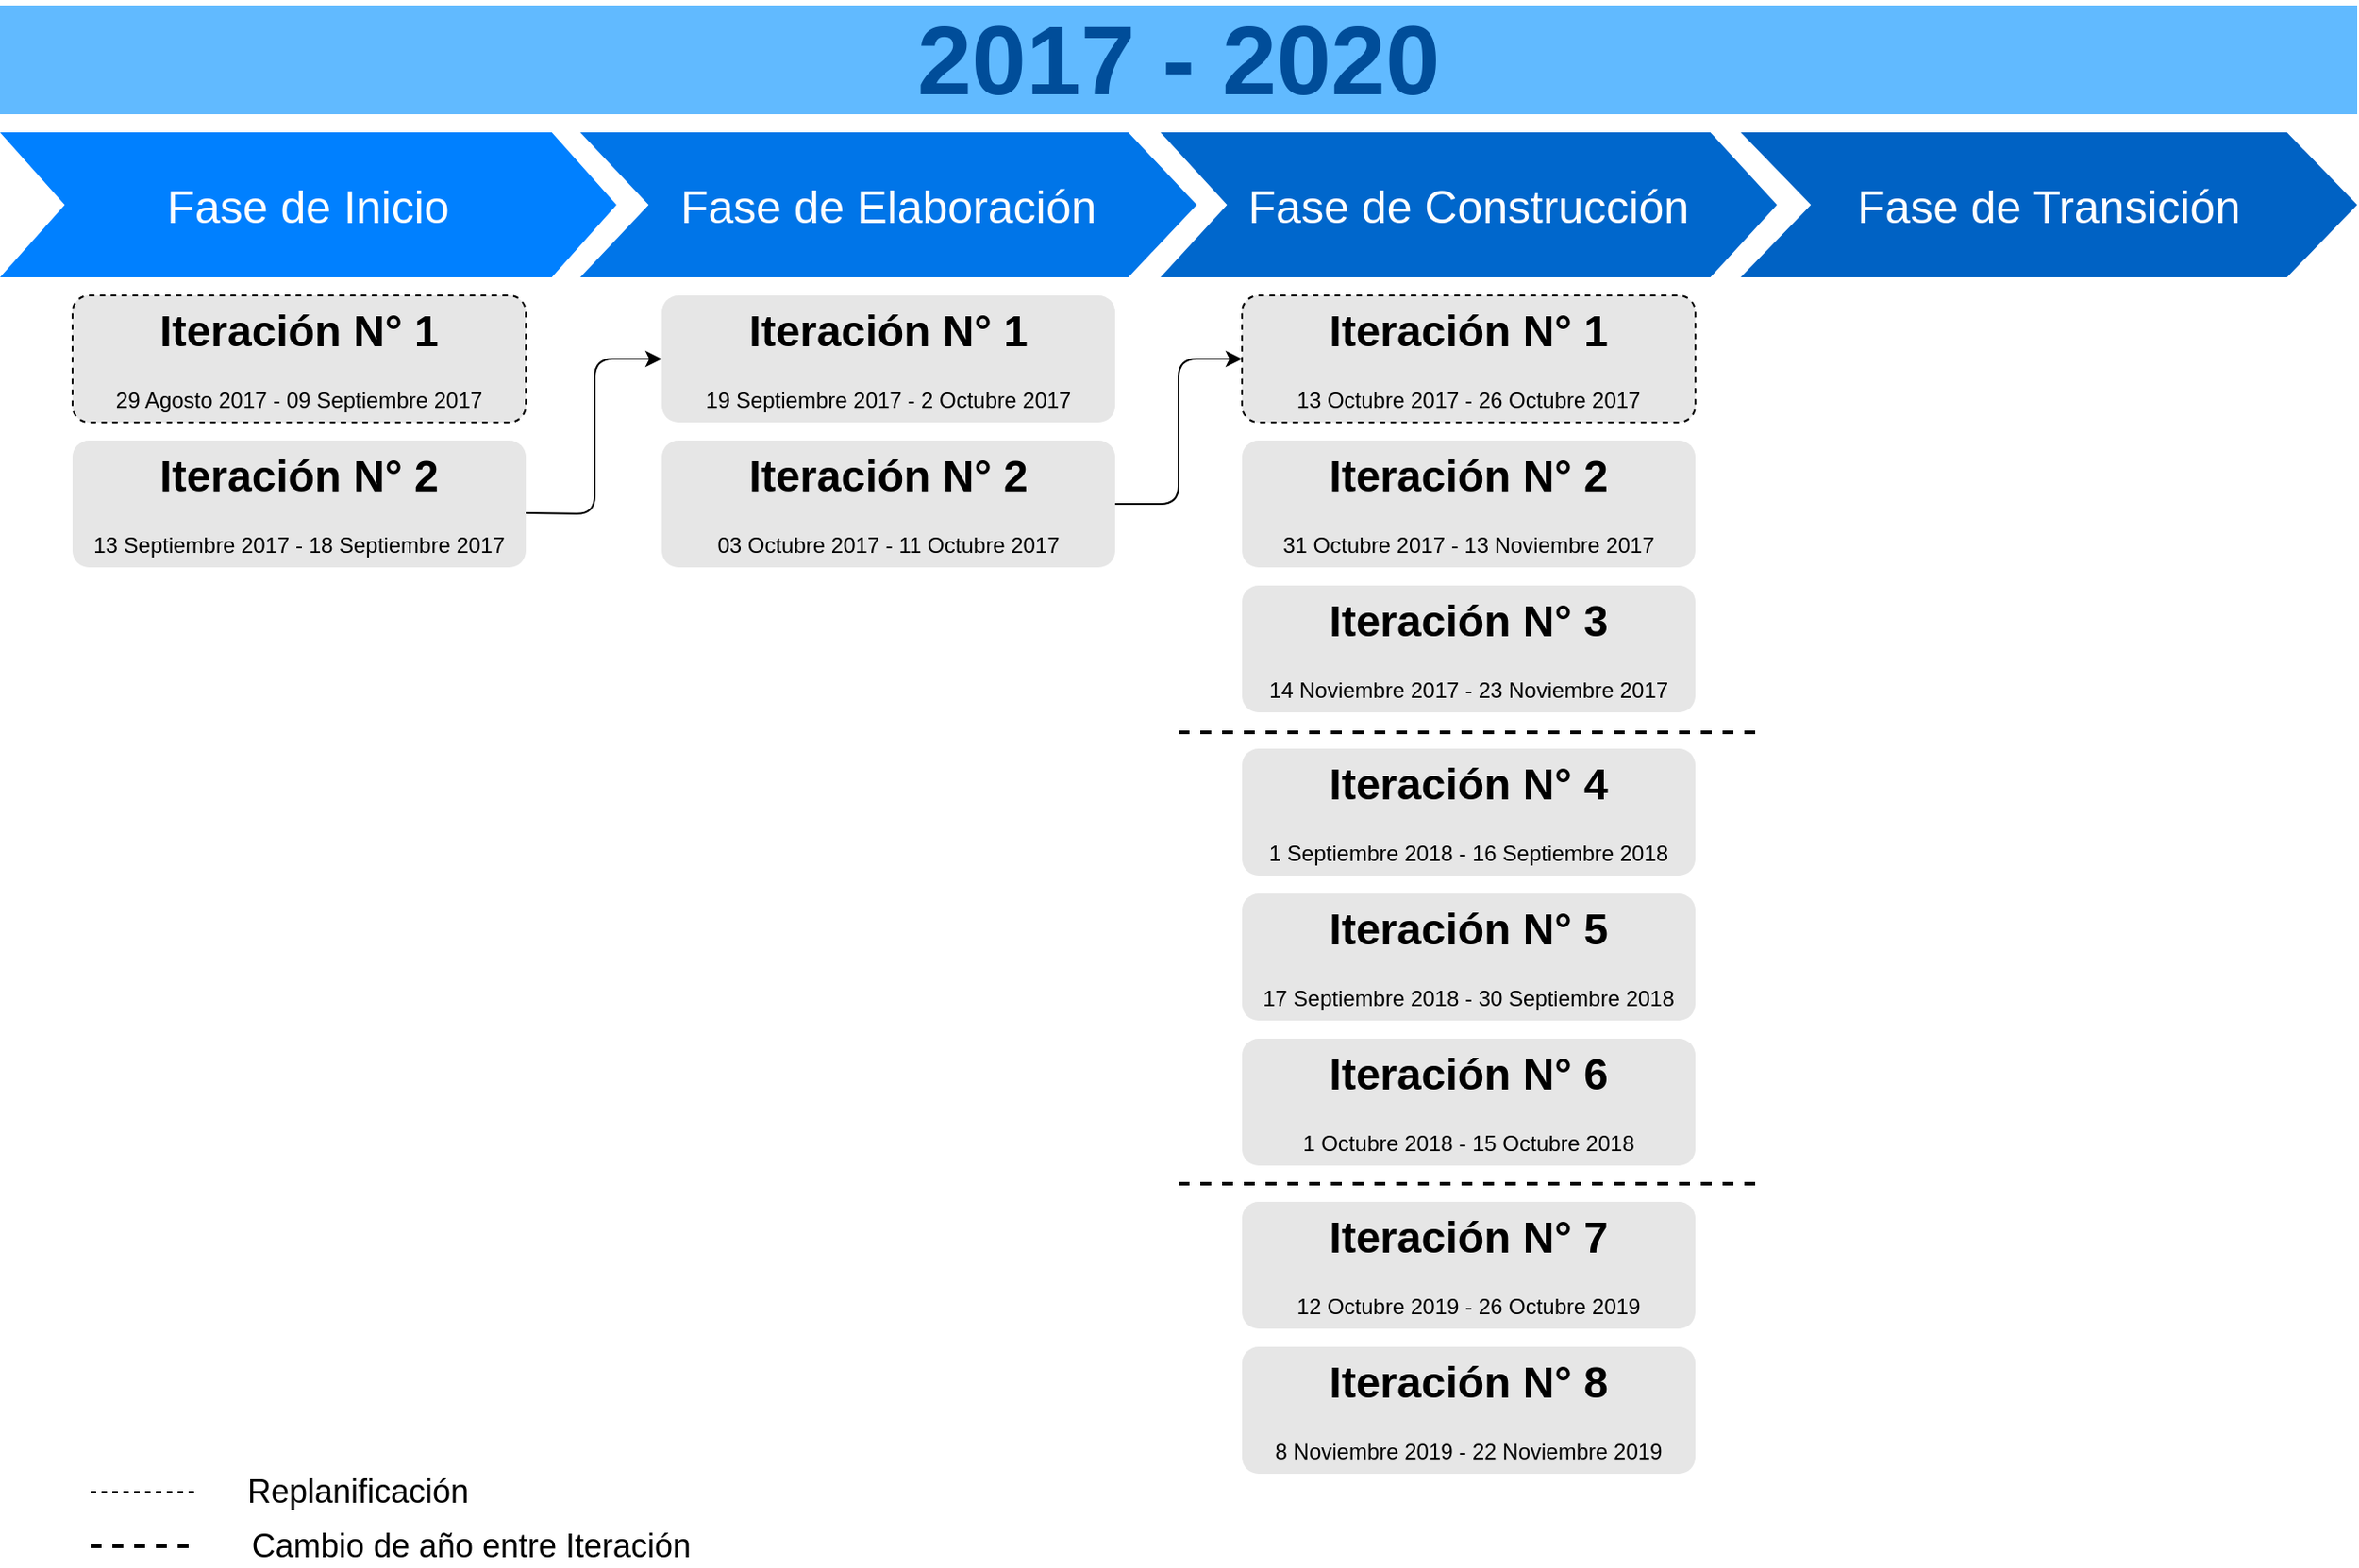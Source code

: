 <mxfile version="14.4.2" type="device" pages="4"><diagram name="Page-1" id="d9b1e647-80fa-b4a2-5024-87a742678bcc"><mxGraphModel dx="1968" dy="450" grid="1" gridSize="10" guides="1" tooltips="1" connect="1" arrows="1" fold="1" page="1" pageScale="1" pageWidth="1100" pageHeight="850" background="#ffffff" math="0" shadow="0"><root><mxCell id="0"/><mxCell id="1" parent="0"/><mxCell id="57fe6abec08f04cb-1" value="Fase de Inicio" style="shape=step;whiteSpace=wrap;html=1;fontSize=25;fillColor=#0080FF;fontColor=#FFFFFF;strokeColor=none;size=0.105;" parent="1" vertex="1"><mxGeometry x="-50" y="190" width="340" height="80" as="geometry"/></mxCell><mxCell id="57fe6abec08f04cb-2" value="Fase de Elaboración" style="shape=step;whiteSpace=wrap;html=1;fontSize=25;fillColor=#0075E8;fontColor=#FFFFFF;strokeColor=none;size=0.111;" parent="1" vertex="1"><mxGeometry x="270" y="190" width="340" height="80" as="geometry"/></mxCell><mxCell id="57fe6abec08f04cb-4" value="Fase de Transición" style="shape=step;whiteSpace=wrap;html=1;fontSize=25;fillColor=#0062C4;fontColor=#FFFFFF;strokeColor=none;size=0.114;" parent="1" vertex="1"><mxGeometry x="910" y="190" width="340" height="80" as="geometry"/></mxCell><mxCell id="57fe6abec08f04cb-7" value="2017 - 2020" style="text;html=1;strokeColor=none;fillColor=#61BAFF;align=center;verticalAlign=middle;whiteSpace=wrap;fontSize=54;fontStyle=1;fontColor=#004D99;" parent="1" vertex="1"><mxGeometry x="-50" y="120" width="1300" height="60" as="geometry"/></mxCell><mxCell id="-38GNUul6Tga8vj0G3Xd-2" value="&lt;h1&gt;Iteración N° 1&lt;/h1&gt;&lt;p&gt;29 Agosto 2017 - 09 Septiembre 2017&lt;/p&gt;" style="text;html=1;spacing=5;spacingTop=-20;whiteSpace=wrap;overflow=hidden;rounded=1;fillColor=#e6e6e6;arcSize=13;align=center;strokeColor=#000000;dashed=1;" parent="1" vertex="1"><mxGeometry x="-10" y="280" width="250" height="70" as="geometry"/></mxCell><mxCell id="-38GNUul6Tga8vj0G3Xd-3" value="&lt;h1&gt;Iteración N° 2&lt;/h1&gt;&lt;p&gt;13 Septiembre 2017 - 18 Septiembre 2017&lt;/p&gt;" style="text;html=1;strokeColor=none;spacing=5;spacingTop=-20;whiteSpace=wrap;overflow=hidden;rounded=1;fillColor=#e6e6e6;arcSize=13;align=center;" parent="1" vertex="1"><mxGeometry x="-10" y="360" width="250" height="70" as="geometry"/></mxCell><mxCell id="-38GNUul6Tga8vj0G3Xd-4" value="&lt;h1&gt;Iteración N° 1&lt;/h1&gt;&lt;p&gt;19 Septiembre 2017 - 2 Octubre 2017&lt;/p&gt;" style="text;html=1;strokeColor=none;spacing=5;spacingTop=-20;whiteSpace=wrap;overflow=hidden;rounded=1;fillColor=#e6e6e6;arcSize=13;align=center;" parent="1" vertex="1"><mxGeometry x="315" y="280" width="250" height="70" as="geometry"/></mxCell><mxCell id="-38GNUul6Tga8vj0G3Xd-5" value="Fase de Construcción" style="shape=step;whiteSpace=wrap;html=1;fontSize=25;fillColor=#0067CC;fontColor=#FFFFFF;strokeColor=none;size=0.108;" parent="1" vertex="1"><mxGeometry x="590" y="190" width="340" height="80" as="geometry"/></mxCell><mxCell id="-38GNUul6Tga8vj0G3Xd-6" value="&lt;h1&gt;Iteración N° 2&lt;/h1&gt;&lt;p&gt;03 Octubre 2017 - 11 Octubre 2017&lt;/p&gt;" style="text;html=1;strokeColor=none;spacing=5;spacingTop=-20;whiteSpace=wrap;overflow=hidden;rounded=1;fillColor=#e6e6e6;arcSize=13;align=center;" parent="1" vertex="1"><mxGeometry x="315" y="360" width="250" height="70" as="geometry"/></mxCell><mxCell id="-38GNUul6Tga8vj0G3Xd-7" value="&lt;h1&gt;Iteración N° 1&lt;/h1&gt;&lt;p&gt;13 Octubre 2017 - 26 Octubre 2017&lt;/p&gt;" style="text;html=1;spacing=5;spacingTop=-20;whiteSpace=wrap;overflow=hidden;rounded=1;fillColor=#e6e6e6;arcSize=13;align=center;dashed=1;strokeColor=#000000;" parent="1" vertex="1"><mxGeometry x="635" y="280" width="250" height="70" as="geometry"/></mxCell><mxCell id="-38GNUul6Tga8vj0G3Xd-8" value="&lt;h1&gt;Iteración N° 2&lt;/h1&gt;&lt;p&gt;31 Octubre 2017 - 13 Noviembre 2017&lt;/p&gt;" style="text;html=1;strokeColor=none;spacing=5;spacingTop=-20;whiteSpace=wrap;overflow=hidden;rounded=1;fillColor=#e6e6e6;arcSize=13;align=center;" parent="1" vertex="1"><mxGeometry x="635" y="360" width="250" height="70" as="geometry"/></mxCell><mxCell id="-38GNUul6Tga8vj0G3Xd-9" value="&lt;h1&gt;Iteración N° 3&lt;/h1&gt;&lt;p&gt;14 Noviembre 2017 - 23 Noviembre 2017&lt;/p&gt;" style="text;html=1;strokeColor=none;spacing=5;spacingTop=-20;whiteSpace=wrap;overflow=hidden;rounded=1;fillColor=#e6e6e6;arcSize=13;align=center;" parent="1" vertex="1"><mxGeometry x="635" y="440" width="250" height="70" as="geometry"/></mxCell><mxCell id="-38GNUul6Tga8vj0G3Xd-10" value="&lt;h1&gt;Iteración N° 4&lt;/h1&gt;&lt;p&gt;1 Septiembre 2018 - 16 Septiembre 2018&lt;/p&gt;" style="text;html=1;strokeColor=none;spacing=5;spacingTop=-20;whiteSpace=wrap;overflow=hidden;rounded=1;fillColor=#e6e6e6;arcSize=13;align=center;" parent="1" vertex="1"><mxGeometry x="635" y="530" width="250" height="70" as="geometry"/></mxCell><mxCell id="-38GNUul6Tga8vj0G3Xd-11" value="&lt;h1&gt;Iteración N° 5&lt;/h1&gt;&lt;p&gt;17 Septiembre 2018 - 30 Septiembre 2018&lt;/p&gt;" style="text;html=1;strokeColor=none;spacing=5;spacingTop=-20;whiteSpace=wrap;overflow=hidden;rounded=1;fillColor=#e6e6e6;arcSize=13;align=center;" parent="1" vertex="1"><mxGeometry x="635" y="610" width="250" height="70" as="geometry"/></mxCell><mxCell id="-38GNUul6Tga8vj0G3Xd-12" value="&lt;h1&gt;Iteración N° 8&lt;/h1&gt;&lt;p&gt;8 Noviembre 2019 - 22 Noviembre 2019&lt;/p&gt;" style="text;html=1;strokeColor=none;spacing=5;spacingTop=-20;whiteSpace=wrap;overflow=hidden;rounded=1;fillColor=#e6e6e6;arcSize=13;align=center;" parent="1" vertex="1"><mxGeometry x="635" y="860" width="250" height="70" as="geometry"/></mxCell><mxCell id="-38GNUul6Tga8vj0G3Xd-13" value="&lt;h1&gt;Iteración N° 7&lt;/h1&gt;&lt;p&gt;12 Octubre 2019 - 26 Octubre 2019&lt;/p&gt;" style="text;html=1;strokeColor=none;spacing=5;spacingTop=-20;whiteSpace=wrap;overflow=hidden;rounded=1;fillColor=#e6e6e6;arcSize=13;align=center;" parent="1" vertex="1"><mxGeometry x="635" y="780" width="250" height="70" as="geometry"/></mxCell><mxCell id="-38GNUul6Tga8vj0G3Xd-14" value="&lt;h1&gt;Iteración N° 6&lt;/h1&gt;&lt;p&gt;1 Octubre 2018 - 15 Octubre 2018&lt;/p&gt;" style="text;html=1;strokeColor=none;spacing=5;spacingTop=-20;whiteSpace=wrap;overflow=hidden;rounded=1;fillColor=#e6e6e6;arcSize=13;align=center;" parent="1" vertex="1"><mxGeometry x="635" y="690" width="250" height="70" as="geometry"/></mxCell><mxCell id="-38GNUul6Tga8vj0G3Xd-15" value="" style="endArrow=none;dashed=1;html=1;fontSize=25;strokeWidth=2;" parent="1" edge="1"><mxGeometry width="50" height="50" relative="1" as="geometry"><mxPoint x="600" y="521" as="sourcePoint"/><mxPoint x="920" y="521" as="targetPoint"/></mxGeometry></mxCell><mxCell id="-38GNUul6Tga8vj0G3Xd-16" value="" style="endArrow=none;dashed=1;html=1;fontSize=25;strokeWidth=2;" parent="1" edge="1"><mxGeometry width="50" height="50" relative="1" as="geometry"><mxPoint x="600" y="770" as="sourcePoint"/><mxPoint x="920" y="770" as="targetPoint"/></mxGeometry></mxCell><mxCell id="-38GNUul6Tga8vj0G3Xd-17" value="" style="endArrow=none;dashed=1;html=1;fontSize=25;strokeWidth=1;" parent="1" edge="1"><mxGeometry width="50" height="50" relative="1" as="geometry"><mxPoint y="940" as="sourcePoint"/><mxPoint x="60" y="940" as="targetPoint"/></mxGeometry></mxCell><mxCell id="-38GNUul6Tga8vj0G3Xd-18" value="Replanificación&amp;nbsp;" style="text;html=1;strokeColor=none;fillColor=none;align=center;verticalAlign=middle;whiteSpace=wrap;rounded=0;dashed=1;fontSize=18;" parent="1" vertex="1"><mxGeometry x="130" y="930" width="40" height="20" as="geometry"/></mxCell><mxCell id="-38GNUul6Tga8vj0G3Xd-20" value="" style="endArrow=none;dashed=1;html=1;fontSize=25;strokeWidth=2;" parent="1" edge="1"><mxGeometry width="50" height="50" relative="1" as="geometry"><mxPoint y="970" as="sourcePoint"/><mxPoint x="60" y="970" as="targetPoint"/></mxGeometry></mxCell><mxCell id="-38GNUul6Tga8vj0G3Xd-21" value="Cambio de año entre Iteración" style="text;html=1;strokeColor=none;fillColor=none;align=center;verticalAlign=middle;whiteSpace=wrap;rounded=0;dashed=1;fontSize=18;" parent="1" vertex="1"><mxGeometry x="80" y="960" width="260" height="20" as="geometry"/></mxCell><mxCell id="-38GNUul6Tga8vj0G3Xd-23" value="" style="endArrow=classic;html=1;strokeWidth=1;fontSize=18;edgeStyle=orthogonalEdgeStyle;entryX=0;entryY=0.5;entryDx=0;entryDy=0;" parent="1" target="-38GNUul6Tga8vj0G3Xd-4" edge="1"><mxGeometry width="50" height="50" relative="1" as="geometry"><mxPoint x="240" y="400" as="sourcePoint"/><mxPoint x="290" y="350" as="targetPoint"/></mxGeometry></mxCell><mxCell id="-38GNUul6Tga8vj0G3Xd-24" value="" style="endArrow=classic;html=1;strokeWidth=1;fontSize=18;edgeStyle=orthogonalEdgeStyle;exitX=1;exitY=0.5;exitDx=0;exitDy=0;entryX=0;entryY=0.5;entryDx=0;entryDy=0;" parent="1" source="-38GNUul6Tga8vj0G3Xd-6" target="-38GNUul6Tga8vj0G3Xd-7" edge="1"><mxGeometry width="50" height="50" relative="1" as="geometry"><mxPoint x="565" y="395" as="sourcePoint"/><mxPoint x="600" y="330" as="targetPoint"/></mxGeometry></mxCell></root></mxGraphModel></diagram><diagram id="jmQoCfS2Txkb-Pi6_MEX" name="Page-2"><mxGraphModel dx="1695" dy="450" grid="1" gridSize="10" guides="1" tooltips="1" connect="1" arrows="1" fold="1" page="1" pageScale="1" pageWidth="827" pageHeight="1169" math="0" shadow="0"><root><mxCell id="sfnaifU-JvurrwtNThV6-0"/><mxCell id="sfnaifU-JvurrwtNThV6-1" parent="sfnaifU-JvurrwtNThV6-0"/><mxCell id="Dd_eC1eDPNRmM-wyJaVy-0" value="Fase de Inicio" style="shape=step;whiteSpace=wrap;html=1;fontSize=25;fillColor=#0080FF;fontColor=#FFFFFF;strokeColor=none;size=0.105;" parent="sfnaifU-JvurrwtNThV6-1" vertex="1"><mxGeometry x="-50" y="190" width="340" height="80" as="geometry"/></mxCell><mxCell id="Dd_eC1eDPNRmM-wyJaVy-1" value="Fase de Elaboración" style="shape=step;whiteSpace=wrap;html=1;fontSize=25;fillColor=#0075E8;fontColor=#FFFFFF;strokeColor=none;size=0.111;" parent="sfnaifU-JvurrwtNThV6-1" vertex="1"><mxGeometry x="270" y="190" width="340" height="80" as="geometry"/></mxCell><mxCell id="Dd_eC1eDPNRmM-wyJaVy-2" value="Fase de Transición" style="shape=step;whiteSpace=wrap;html=1;fontSize=25;fillColor=#0062C4;fontColor=#FFFFFF;strokeColor=none;size=0.114;" parent="sfnaifU-JvurrwtNThV6-1" vertex="1"><mxGeometry x="910" y="190" width="340" height="80" as="geometry"/></mxCell><mxCell id="Dd_eC1eDPNRmM-wyJaVy-3" value="2017 - 2020" style="text;html=1;strokeColor=none;fillColor=#61BAFF;align=center;verticalAlign=middle;whiteSpace=wrap;fontSize=54;fontStyle=1;fontColor=#004D99;" parent="sfnaifU-JvurrwtNThV6-1" vertex="1"><mxGeometry x="-50" y="120" width="1300" height="60" as="geometry"/></mxCell><mxCell id="Dd_eC1eDPNRmM-wyJaVy-6" value="Fase de Construcción" style="shape=step;whiteSpace=wrap;html=1;fontSize=25;fillColor=#0067CC;fontColor=#FFFFFF;strokeColor=none;size=0.108;" parent="sfnaifU-JvurrwtNThV6-1" vertex="1"><mxGeometry x="590" y="190" width="340" height="80" as="geometry"/></mxCell><mxCell id="Dd_eC1eDPNRmM-wyJaVy-8" value="&lt;h1&gt;RK01&lt;/h1&gt;&lt;p&gt;CRONOGRAMA&lt;/p&gt;" style="text;html=1;strokeColor=none;spacing=5;spacingTop=-20;whiteSpace=wrap;overflow=hidden;rounded=1;fillColor=#e6e6e6;arcSize=13;align=center;" parent="sfnaifU-JvurrwtNThV6-1" vertex="1"><mxGeometry x="-20" y="281" width="270" height="70" as="geometry"/></mxCell><mxCell id="Dd_eC1eDPNRmM-wyJaVy-9" value="&lt;h1&gt;RK02&lt;/h1&gt;&lt;p&gt;EXPERIENCIA Y CAPACIDAD&lt;/p&gt;" style="text;html=1;strokeColor=none;spacing=5;spacingTop=-20;whiteSpace=wrap;overflow=hidden;rounded=1;fillColor=#e6e6e6;arcSize=13;align=center;" parent="sfnaifU-JvurrwtNThV6-1" vertex="1"><mxGeometry x="-20" y="360" width="270" height="70" as="geometry"/></mxCell><mxCell id="Dd_eC1eDPNRmM-wyJaVy-10" value="&lt;h1&gt;RK03&lt;/h1&gt;&lt;p&gt;EXPERIENCIA Y CAPACIDAD&lt;/p&gt;" style="text;html=1;strokeColor=none;spacing=5;spacingTop=-20;whiteSpace=wrap;overflow=hidden;rounded=1;fillColor=#e6e6e6;arcSize=13;align=center;" parent="sfnaifU-JvurrwtNThV6-1" vertex="1"><mxGeometry x="-20" y="440" width="270" height="70" as="geometry"/></mxCell><mxCell id="Dd_eC1eDPNRmM-wyJaVy-11" value="&lt;h1&gt;RK04&lt;/h1&gt;&lt;p&gt;EXPERIENCIA Y CAPACIDAD&lt;/p&gt;" style="text;html=1;strokeColor=none;spacing=5;spacingTop=-20;whiteSpace=wrap;overflow=hidden;rounded=1;fillColor=#e6e6e6;arcSize=13;align=center;" parent="sfnaifU-JvurrwtNThV6-1" vertex="1"><mxGeometry x="-20" y="520" width="270" height="70" as="geometry"/></mxCell><mxCell id="Dd_eC1eDPNRmM-wyJaVy-12" value="&lt;h1&gt;RK05&lt;/h1&gt;&lt;p&gt;EXPERIENCIA Y CAPACIDAD&lt;/p&gt;" style="text;html=1;strokeColor=none;spacing=5;spacingTop=-20;whiteSpace=wrap;overflow=hidden;rounded=1;fillColor=#e6e6e6;arcSize=13;align=center;" parent="sfnaifU-JvurrwtNThV6-1" vertex="1"><mxGeometry x="-20" y="600" width="270" height="70" as="geometry"/></mxCell><mxCell id="Dd_eC1eDPNRmM-wyJaVy-13" value="&lt;h1&gt;RK06&lt;/h1&gt;&lt;p&gt;EXPERIENCIA Y CAPACIDAD&lt;/p&gt;" style="text;html=1;strokeColor=none;spacing=5;spacingTop=-20;whiteSpace=wrap;overflow=hidden;rounded=1;fillColor=#e6e6e6;arcSize=13;align=center;" parent="sfnaifU-JvurrwtNThV6-1" vertex="1"><mxGeometry x="610" y="281" width="270" height="70" as="geometry"/></mxCell><mxCell id="Dd_eC1eDPNRmM-wyJaVy-14" value="&lt;h1&gt;RK07&lt;/h1&gt;&lt;p&gt;EXPERIENCIA Y CAPACIDAD&lt;/p&gt;" style="text;html=1;strokeColor=none;spacing=5;spacingTop=-20;whiteSpace=wrap;overflow=hidden;rounded=1;fillColor=#e6e6e6;arcSize=13;align=center;" parent="sfnaifU-JvurrwtNThV6-1" vertex="1"><mxGeometry x="610" y="360" width="270" height="70" as="geometry"/></mxCell><mxCell id="Dd_eC1eDPNRmM-wyJaVy-15" value="&lt;h1&gt;RK08&lt;/h1&gt;&lt;p&gt;EXPERIENCIA Y CAPACIDAD&lt;/p&gt;" style="text;html=1;strokeColor=none;spacing=5;spacingTop=-20;whiteSpace=wrap;overflow=hidden;rounded=1;fillColor=#e6e6e6;arcSize=13;align=center;" parent="sfnaifU-JvurrwtNThV6-1" vertex="1"><mxGeometry x="610" y="440" width="270" height="70" as="geometry"/></mxCell><mxCell id="Dd_eC1eDPNRmM-wyJaVy-16" value="&lt;h1&gt;RK09&lt;/h1&gt;&lt;p&gt;EXPERIENCIA Y CAPACIDAD&lt;/p&gt;" style="text;html=1;strokeColor=none;spacing=5;spacingTop=-20;whiteSpace=wrap;overflow=hidden;rounded=1;fillColor=#e6e6e6;arcSize=13;align=center;" parent="sfnaifU-JvurrwtNThV6-1" vertex="1"><mxGeometry x="610" y="520" width="270" height="70" as="geometry"/></mxCell><mxCell id="Dd_eC1eDPNRmM-wyJaVy-17" value="&lt;h1&gt;RK10&lt;/h1&gt;&lt;p&gt;DURACIÓN Y TAMAÑO&lt;/p&gt;" style="text;html=1;strokeColor=none;spacing=5;spacingTop=-20;whiteSpace=wrap;overflow=hidden;rounded=1;fillColor=#e6e6e6;arcSize=13;align=center;" parent="sfnaifU-JvurrwtNThV6-1" vertex="1"><mxGeometry x="610" y="600" width="270" height="70" as="geometry"/></mxCell><mxCell id="Dd_eC1eDPNRmM-wyJaVy-18" value="&lt;h1&gt;RK11&lt;/h1&gt;&lt;p&gt;TECNOLOGIA&lt;/p&gt;" style="text;html=1;strokeColor=none;spacing=5;spacingTop=-20;whiteSpace=wrap;overflow=hidden;rounded=1;fillColor=#e6e6e6;arcSize=13;align=center;" parent="sfnaifU-JvurrwtNThV6-1" vertex="1"><mxGeometry x="610" y="680" width="270" height="70" as="geometry"/></mxCell></root></mxGraphModel></diagram><diagram id="KxT0ftL4Z4T5QfFU6ZiQ" name="Page-3"><mxGraphModel dx="1695" dy="450" grid="1" gridSize="10" guides="1" tooltips="1" connect="1" arrows="1" fold="1" page="1" pageScale="1" pageWidth="827" pageHeight="1169" math="0" shadow="0"><root><mxCell id="LwSKAUJXq6rlH12ef9_C-0"/><mxCell id="LwSKAUJXq6rlH12ef9_C-1" parent="LwSKAUJXq6rlH12ef9_C-0"/><mxCell id="_4Fw_Q_orsqmPC78Rxkw-3" value="CASOS DE PRUEBA" style="text;html=1;strokeColor=none;fillColor=#61BAFF;align=center;verticalAlign=middle;whiteSpace=wrap;fontSize=54;fontStyle=1;fontColor=#004D99;" vertex="1" parent="LwSKAUJXq6rlH12ef9_C-1"><mxGeometry x="-50" y="120" width="1390" height="60" as="geometry"/></mxCell><mxCell id="_4Fw_Q_orsqmPC78Rxkw-5" value="&lt;h1&gt;CP01&lt;/h1&gt;&lt;p&gt;ARCHIVO INVALIDO&lt;/p&gt;" style="text;html=1;strokeColor=none;spacing=5;spacingTop=-20;whiteSpace=wrap;overflow=hidden;rounded=1;fillColor=#e6e6e6;arcSize=13;align=center;" vertex="1" parent="LwSKAUJXq6rlH12ef9_C-1"><mxGeometry x="-40" y="281" width="320" height="70" as="geometry"/></mxCell><mxCell id="_4Fw_Q_orsqmPC78Rxkw-8" value="CUO2&lt;br&gt;&lt;font style=&quot;font-size: 16px&quot;&gt;IMPORTAR HORARIOS DE CURSADA&lt;/font&gt;" style="rounded=0;whiteSpace=wrap;html=1;fillColor=#0080F0;fontSize=25;fontColor=#FFFFFF;strokeColor=none;" vertex="1" parent="LwSKAUJXq6rlH12ef9_C-1"><mxGeometry x="-50" y="190" width="340" height="80" as="geometry"/></mxCell><mxCell id="_4Fw_Q_orsqmPC78Rxkw-9" value="CUO4&lt;br&gt;&lt;span style=&quot;font-size: 16px&quot;&gt;BUSCAR CURSADA&lt;/span&gt;" style="rounded=0;whiteSpace=wrap;html=1;fillColor=#0080F0;fontSize=25;fontColor=#FFFFFF;strokeColor=none;" vertex="1" parent="LwSKAUJXq6rlH12ef9_C-1"><mxGeometry x="650" y="190" width="340" height="80" as="geometry"/></mxCell><mxCell id="_4Fw_Q_orsqmPC78Rxkw-10" value="CUO3&lt;br&gt;&lt;font style=&quot;font-size: 16px&quot;&gt;IMPORTAR MESAS DE EXAMEN&lt;/font&gt;" style="rounded=0;whiteSpace=wrap;html=1;fillColor=#0080F0;fontSize=25;fontColor=#FFFFFF;strokeColor=none;" vertex="1" parent="LwSKAUJXq6rlH12ef9_C-1"><mxGeometry x="300" y="190" width="340" height="80" as="geometry"/></mxCell><mxCell id="_4Fw_Q_orsqmPC78Rxkw-11" value="CUO5&lt;br&gt;&lt;span style=&quot;font-size: 16px&quot;&gt;BUSCAR MESA&lt;/span&gt;" style="rounded=0;whiteSpace=wrap;html=1;fillColor=#0080F0;fontSize=25;fontColor=#FFFFFF;strokeColor=none;" vertex="1" parent="LwSKAUJXq6rlH12ef9_C-1"><mxGeometry x="1000" y="190" width="340" height="80" as="geometry"/></mxCell><mxCell id="_4Fw_Q_orsqmPC78Rxkw-12" value="&lt;h1&gt;CP02&lt;/h1&gt;&lt;p&gt;ARCHIVO VACÍO&lt;/p&gt;" style="text;html=1;strokeColor=none;spacing=5;spacingTop=-20;whiteSpace=wrap;overflow=hidden;rounded=1;fillColor=#e6e6e6;arcSize=13;align=center;strokeWidth=4;" vertex="1" parent="LwSKAUJXq6rlH12ef9_C-1"><mxGeometry x="-40" y="360" width="320" height="70" as="geometry"/></mxCell><mxCell id="_4Fw_Q_orsqmPC78Rxkw-13" value="&lt;h1&gt;CP03&lt;/h1&gt;&lt;p&gt;ARCHIVO CON DATOS ERRONEOS&lt;/p&gt;" style="text;html=1;strokeColor=none;spacing=5;spacingTop=-20;whiteSpace=wrap;overflow=hidden;rounded=1;fillColor=#e6e6e6;arcSize=13;align=center;" vertex="1" parent="LwSKAUJXq6rlH12ef9_C-1"><mxGeometry x="-40" y="440" width="320" height="70" as="geometry"/></mxCell><mxCell id="_4Fw_Q_orsqmPC78Rxkw-14" value="&lt;h1&gt;CP04&lt;/h1&gt;&lt;p&gt;ARCHIVO CANTIDAD COLUMNAS ERRONEAS&amp;nbsp;&lt;/p&gt;" style="text;html=1;strokeColor=none;spacing=5;spacingTop=-20;whiteSpace=wrap;overflow=hidden;rounded=1;fillColor=#e6e6e6;arcSize=13;align=center;" vertex="1" parent="LwSKAUJXq6rlH12ef9_C-1"><mxGeometry x="-40" y="520" width="320" height="70" as="geometry"/></mxCell><mxCell id="_4Fw_Q_orsqmPC78Rxkw-15" value="&lt;h1&gt;CP05&lt;/h1&gt;&lt;p&gt;ARCHIVO CON DUPLICADOS&amp;nbsp;&lt;/p&gt;" style="text;html=1;spacing=5;spacingTop=-20;whiteSpace=wrap;overflow=hidden;rounded=1;fillColor=#e6e6e6;arcSize=13;align=center;strokeColor=#006600;strokeWidth=2;" vertex="1" parent="LwSKAUJXq6rlH12ef9_C-1"><mxGeometry x="-40" y="600" width="320" height="70" as="geometry"/></mxCell><mxCell id="_4Fw_Q_orsqmPC78Rxkw-16" value="&lt;h1&gt;CP06&lt;/h1&gt;&lt;p&gt;ARCHIVO CON COLUMNAS VACÍAS&amp;nbsp;&lt;/p&gt;" style="text;html=1;spacing=5;spacingTop=-20;whiteSpace=wrap;overflow=hidden;rounded=1;fillColor=#e6e6e6;arcSize=13;align=center;strokeWidth=2;strokeColor=#006600;" vertex="1" parent="LwSKAUJXq6rlH12ef9_C-1"><mxGeometry x="-40" y="680" width="320" height="70" as="geometry"/></mxCell><mxCell id="_4Fw_Q_orsqmPC78Rxkw-17" value="&lt;h1&gt;CP07&lt;/h1&gt;&lt;p&gt;ARCHIVO INVALIDO&lt;/p&gt;" style="text;html=1;spacing=5;spacingTop=-20;whiteSpace=wrap;overflow=hidden;rounded=1;fillColor=#e6e6e6;arcSize=13;align=center;strokeColor=#006600;strokeWidth=2;" vertex="1" parent="LwSKAUJXq6rlH12ef9_C-1"><mxGeometry x="310" y="281" width="320" height="70" as="geometry"/></mxCell><mxCell id="_4Fw_Q_orsqmPC78Rxkw-18" value="&lt;h1&gt;CP08&lt;/h1&gt;&lt;p&gt;ARCHIVO VACÍO&lt;/p&gt;" style="text;html=1;strokeColor=none;spacing=5;spacingTop=-20;whiteSpace=wrap;overflow=hidden;rounded=1;fillColor=#e6e6e6;arcSize=13;align=center;" vertex="1" parent="LwSKAUJXq6rlH12ef9_C-1"><mxGeometry x="310" y="360" width="320" height="70" as="geometry"/></mxCell><mxCell id="_4Fw_Q_orsqmPC78Rxkw-19" value="&lt;h1&gt;CP09&lt;/h1&gt;&lt;p&gt;ARCHIVO CON DATOS ERRONEOS&lt;/p&gt;" style="text;html=1;spacing=5;spacingTop=-20;whiteSpace=wrap;overflow=hidden;rounded=1;fillColor=#e6e6e6;arcSize=13;align=center;strokeWidth=2;strokeColor=#006600;" vertex="1" parent="LwSKAUJXq6rlH12ef9_C-1"><mxGeometry x="310" y="440" width="320" height="70" as="geometry"/></mxCell><mxCell id="_4Fw_Q_orsqmPC78Rxkw-20" value="&lt;h1&gt;CP10&lt;/h1&gt;&lt;p&gt;ARCHIVO CANTIDAD COLUMNAS ERRONEAS&amp;nbsp;&lt;/p&gt;" style="text;html=1;spacing=5;spacingTop=-20;whiteSpace=wrap;overflow=hidden;rounded=1;fillColor=#e6e6e6;arcSize=13;align=center;strokeWidth=2;strokeColor=#006600;" vertex="1" parent="LwSKAUJXq6rlH12ef9_C-1"><mxGeometry x="310" y="520" width="320" height="70" as="geometry"/></mxCell><mxCell id="_4Fw_Q_orsqmPC78Rxkw-21" value="&lt;h1&gt;CP11&lt;/h1&gt;&lt;p&gt;ARCHIVO CON DUPLICADOS&amp;nbsp;&lt;/p&gt;" style="text;html=1;strokeColor=none;spacing=5;spacingTop=-20;whiteSpace=wrap;overflow=hidden;rounded=1;fillColor=#e6e6e6;arcSize=13;align=center;" vertex="1" parent="LwSKAUJXq6rlH12ef9_C-1"><mxGeometry x="310" y="600" width="320" height="70" as="geometry"/></mxCell><mxCell id="_4Fw_Q_orsqmPC78Rxkw-22" value="&lt;h1&gt;CP12&lt;/h1&gt;&lt;p&gt;ARCHIVO CON COLUMNAS VACÍAS&amp;nbsp;&lt;/p&gt;" style="text;html=1;strokeColor=none;spacing=5;spacingTop=-20;whiteSpace=wrap;overflow=hidden;rounded=1;fillColor=#e6e6e6;arcSize=13;align=center;" vertex="1" parent="LwSKAUJXq6rlH12ef9_C-1"><mxGeometry x="310" y="680" width="320" height="70" as="geometry"/></mxCell><mxCell id="_4Fw_Q_orsqmPC78Rxkw-23" value="&lt;h1&gt;CP13&lt;/h1&gt;&lt;p&gt;ARCHIVO VALIDO&lt;/p&gt;" style="text;html=1;spacing=5;spacingTop=-20;whiteSpace=wrap;overflow=hidden;rounded=1;fillColor=#e6e6e6;arcSize=13;align=center;strokeWidth=2;strokeColor=#006600;" vertex="1" parent="LwSKAUJXq6rlH12ef9_C-1"><mxGeometry x="310" y="760" width="320" height="70" as="geometry"/></mxCell><mxCell id="_4Fw_Q_orsqmPC78Rxkw-24" value="&lt;h1&gt;CP21&lt;/h1&gt;&lt;p&gt;ASIGNATURA QUE NO EXISTE&lt;/p&gt;" style="text;html=1;strokeColor=none;spacing=5;spacingTop=-20;whiteSpace=wrap;overflow=hidden;rounded=1;fillColor=#e6e6e6;arcSize=13;align=center;" vertex="1" parent="LwSKAUJXq6rlH12ef9_C-1"><mxGeometry x="660" y="281" width="320" height="70" as="geometry"/></mxCell><mxCell id="_4Fw_Q_orsqmPC78Rxkw-25" value="&lt;h1&gt;CP22&lt;/h1&gt;&lt;p&gt;CAMPOS VACIOS&lt;/p&gt;" style="text;html=1;strokeColor=none;spacing=5;spacingTop=-20;whiteSpace=wrap;overflow=hidden;rounded=1;fillColor=#e6e6e6;arcSize=13;align=center;" vertex="1" parent="LwSKAUJXq6rlH12ef9_C-1"><mxGeometry x="660" y="361" width="320" height="70" as="geometry"/></mxCell><mxCell id="_4Fw_Q_orsqmPC78Rxkw-26" value="&lt;h1&gt;CP23&lt;/h1&gt;&lt;p&gt;ASIGNATURA EXISTENTE&amp;nbsp;&lt;/p&gt;" style="text;html=1;strokeColor=none;spacing=5;spacingTop=-20;whiteSpace=wrap;overflow=hidden;rounded=1;fillColor=#e6e6e6;arcSize=13;align=center;" vertex="1" parent="LwSKAUJXq6rlH12ef9_C-1"><mxGeometry x="660" y="441" width="320" height="70" as="geometry"/></mxCell><mxCell id="_4Fw_Q_orsqmPC78Rxkw-27" value="&lt;h1&gt;CP24&lt;/h1&gt;&lt;p&gt;ASIGNATURA SIMILAR&lt;/p&gt;" style="text;html=1;strokeColor=none;spacing=5;spacingTop=-20;whiteSpace=wrap;overflow=hidden;rounded=1;fillColor=#e6e6e6;arcSize=13;align=center;" vertex="1" parent="LwSKAUJXq6rlH12ef9_C-1"><mxGeometry x="660" y="521" width="320" height="70" as="geometry"/></mxCell><mxCell id="_4Fw_Q_orsqmPC78Rxkw-29" value="&lt;h1&gt;CP26&lt;/h1&gt;&lt;p&gt;MESA QUE NO EXISTE&lt;/p&gt;" style="text;html=1;strokeColor=none;spacing=5;spacingTop=-20;whiteSpace=wrap;overflow=hidden;rounded=1;fillColor=#e6e6e6;arcSize=13;align=center;" vertex="1" parent="LwSKAUJXq6rlH12ef9_C-1"><mxGeometry x="1010" y="281" width="320" height="70" as="geometry"/></mxCell><mxCell id="_4Fw_Q_orsqmPC78Rxkw-30" value="&lt;h1&gt;CP27&lt;/h1&gt;&lt;p&gt;CAMPOS VACÍOS&lt;/p&gt;" style="text;html=1;strokeColor=none;spacing=5;spacingTop=-20;whiteSpace=wrap;overflow=hidden;rounded=1;fillColor=#e6e6e6;arcSize=13;align=center;" vertex="1" parent="LwSKAUJXq6rlH12ef9_C-1"><mxGeometry x="1010" y="359.5" width="320" height="70" as="geometry"/></mxCell><mxCell id="_4Fw_Q_orsqmPC78Rxkw-31" value="&lt;h1&gt;CP28&lt;/h1&gt;&lt;p&gt;MESA EXISTENTE&lt;/p&gt;" style="text;html=1;strokeColor=none;spacing=5;spacingTop=-20;whiteSpace=wrap;overflow=hidden;rounded=1;fillColor=#e6e6e6;arcSize=13;align=center;" vertex="1" parent="LwSKAUJXq6rlH12ef9_C-1"><mxGeometry x="1010" y="439.5" width="320" height="70" as="geometry"/></mxCell><mxCell id="_4Fw_Q_orsqmPC78Rxkw-32" value="&lt;h1&gt;CP29&lt;/h1&gt;&lt;p&gt;MESA SIMILAR&lt;/p&gt;" style="text;html=1;strokeColor=none;spacing=5;spacingTop=-20;whiteSpace=wrap;overflow=hidden;rounded=1;fillColor=#e6e6e6;arcSize=13;align=center;" vertex="1" parent="LwSKAUJXq6rlH12ef9_C-1"><mxGeometry x="1010" y="519.5" width="320" height="70" as="geometry"/></mxCell><mxCell id="_4Fw_Q_orsqmPC78Rxkw-33" value="&lt;h1&gt;CP30&lt;/h1&gt;&lt;p&gt;BUSCAR POR UN TIPO DE DATO ERRONEO&lt;/p&gt;" style="text;html=1;strokeColor=none;spacing=5;spacingTop=-20;whiteSpace=wrap;overflow=hidden;rounded=1;fillColor=#e6e6e6;arcSize=13;align=center;" vertex="1" parent="LwSKAUJXq6rlH12ef9_C-1"><mxGeometry x="1010" y="599.5" width="320" height="70" as="geometry"/></mxCell><mxCell id="_4Fw_Q_orsqmPC78Rxkw-34" value="&lt;h1&gt;CP25&lt;/h1&gt;&lt;p&gt;BUSCAR POR UN TIPO DE DATO ERRONEO&lt;/p&gt;" style="text;html=1;strokeColor=none;spacing=5;spacingTop=-20;whiteSpace=wrap;overflow=hidden;rounded=1;fillColor=#e6e6e6;arcSize=13;align=center;" vertex="1" parent="LwSKAUJXq6rlH12ef9_C-1"><mxGeometry x="660" y="600" width="320" height="70" as="geometry"/></mxCell><mxCell id="_4Fw_Q_orsqmPC78Rxkw-36" value="&lt;h1&gt;CP37&lt;/h1&gt;&lt;p&gt;DOCENTE INCORRECTO&lt;/p&gt;" style="text;html=1;strokeColor=none;spacing=5;spacingTop=-20;whiteSpace=wrap;overflow=hidden;rounded=1;arcSize=13;align=center;fillColor=#CCCCCC;" vertex="1" parent="LwSKAUJXq6rlH12ef9_C-1"><mxGeometry x="1010" y="680" width="320" height="70" as="geometry"/></mxCell><mxCell id="_4Fw_Q_orsqmPC78Rxkw-37" value="&lt;h1&gt;CP38&lt;/h1&gt;&lt;p&gt;DATOS CORRECTOS CON DOCENTE&lt;/p&gt;" style="text;html=1;strokeColor=none;spacing=5;spacingTop=-20;whiteSpace=wrap;overflow=hidden;rounded=1;arcSize=13;align=center;fillColor=#CCCCCC;" vertex="1" parent="LwSKAUJXq6rlH12ef9_C-1"><mxGeometry x="1010" y="760" width="320" height="70" as="geometry"/></mxCell><mxCell id="_4Fw_Q_orsqmPC78Rxkw-38" value="&lt;h1&gt;CP39&lt;/h1&gt;&lt;p&gt;DATOS CORRECTOS SIN DOCENTE&lt;/p&gt;" style="text;html=1;strokeColor=none;spacing=5;spacingTop=-20;whiteSpace=wrap;overflow=hidden;rounded=1;arcSize=13;align=center;fillColor=#CCCCCC;" vertex="1" parent="LwSKAUJXq6rlH12ef9_C-1"><mxGeometry x="1010" y="840" width="320" height="70" as="geometry"/></mxCell><mxCell id="_4Fw_Q_orsqmPC78Rxkw-39" value="&lt;h1&gt;CP34&lt;/h1&gt;&lt;p&gt;DATOS INCORRECTOS&lt;/p&gt;" style="text;html=1;strokeColor=none;spacing=5;spacingTop=-20;whiteSpace=wrap;overflow=hidden;rounded=1;arcSize=13;align=center;fillColor=#CCCCCC;" vertex="1" parent="LwSKAUJXq6rlH12ef9_C-1"><mxGeometry x="660" y="680" width="320" height="70" as="geometry"/></mxCell><mxCell id="_4Fw_Q_orsqmPC78Rxkw-40" value="&lt;h1&gt;CP35&lt;/h1&gt;&lt;p&gt;AÑO NO PERTENECIENTE&lt;/p&gt;" style="text;html=1;strokeColor=none;spacing=5;spacingTop=-20;whiteSpace=wrap;overflow=hidden;rounded=1;arcSize=13;align=center;fillColor=#CCCCCC;" vertex="1" parent="LwSKAUJXq6rlH12ef9_C-1"><mxGeometry x="660" y="760" width="320" height="70" as="geometry"/></mxCell><mxCell id="_4Fw_Q_orsqmPC78Rxkw-41" value="&lt;h1&gt;CP36&lt;/h1&gt;&lt;p&gt;DATOS CORRECTOS&lt;/p&gt;" style="text;html=1;strokeColor=none;spacing=5;spacingTop=-20;whiteSpace=wrap;overflow=hidden;rounded=1;arcSize=13;align=center;fillColor=#CCCCCC;" vertex="1" parent="LwSKAUJXq6rlH12ef9_C-1"><mxGeometry x="660" y="840" width="320" height="70" as="geometry"/></mxCell></root></mxGraphModel></diagram><diagram id="8awuBMk6uTzjdnLBQe9i" name="Page-4"><mxGraphModel dx="1695" dy="450" grid="1" gridSize="10" guides="1" tooltips="1" connect="1" arrows="1" fold="1" page="1" pageScale="1" pageWidth="827" pageHeight="1169" math="0" shadow="0"><root><mxCell id="oWuJKJ9-0VSEuhSvQw5G-0"/><mxCell id="oWuJKJ9-0VSEuhSvQw5G-1" parent="oWuJKJ9-0VSEuhSvQw5G-0"/><mxCell id="8JEkKSdvmOunX7eoqLGm-0" value="2017 - 2020" style="text;html=1;strokeColor=none;fillColor=#61BAFF;align=center;verticalAlign=middle;whiteSpace=wrap;fontSize=54;fontStyle=1;fontColor=#004D99;" vertex="1" parent="oWuJKJ9-0VSEuhSvQw5G-1"><mxGeometry x="-130" y="120" width="1270" height="60" as="geometry"/></mxCell><mxCell id="8JEkKSdvmOunX7eoqLGm-1" value="ETAPA N° 1&lt;br&gt;&lt;span style=&quot;font-size: 16px&quot;&gt;17/07/2017 AL 24/11/2017&lt;/span&gt;" style="rounded=0;whiteSpace=wrap;html=1;fillColor=#0080F0;fontSize=25;fontColor=#FFFFFF;strokeColor=none;" vertex="1" parent="oWuJKJ9-0VSEuhSvQw5G-1"><mxGeometry x="-130" y="190" width="410" height="80" as="geometry"/></mxCell><mxCell id="8JEkKSdvmOunX7eoqLGm-2" value="ETAPA N° 3&lt;br&gt;&lt;span style=&quot;font-size: 16px&quot;&gt;MAYO 2020 AL 9/11/2020&lt;/span&gt;" style="rounded=0;whiteSpace=wrap;html=1;fillColor=#0080F0;fontSize=25;fontColor=#FFFFFF;strokeColor=none;" vertex="1" parent="oWuJKJ9-0VSEuhSvQw5G-1"><mxGeometry x="730" y="190" width="410" height="80" as="geometry"/></mxCell><mxCell id="8JEkKSdvmOunX7eoqLGm-3" value="ETAPA N° 2&lt;br&gt;&lt;span style=&quot;font-size: 16px&quot;&gt;01/09/2018 AL 22/11/2019&lt;/span&gt;" style="rounded=0;whiteSpace=wrap;html=1;fillColor=#0080F0;fontSize=25;fontColor=#FFFFFF;strokeColor=none;" vertex="1" parent="oWuJKJ9-0VSEuhSvQw5G-1"><mxGeometry x="300" y="190" width="410" height="80" as="geometry"/></mxCell><mxCell id="8JEkKSdvmOunX7eoqLGm-5" value="GRUPO" style="rounded=0;whiteSpace=wrap;html=1;fontSize=25;fontColor=#ffffff;strokeColor=#001DBC;fillColor=#0000CC;rotation=-90;" vertex="1" parent="oWuJKJ9-0VSEuhSvQw5G-1"><mxGeometry x="-305" y="345" width="210" height="80" as="geometry"/></mxCell><mxCell id="8JEkKSdvmOunX7eoqLGm-6" value="&lt;ul&gt;&lt;li&gt;&lt;span style=&quot;font-size: 19px;&quot;&gt;REUNIONES PRESENCIALES, CLASES, CAMPUS Y HOGARES.&lt;/span&gt;&lt;/li&gt;&lt;li&gt;&lt;span style=&quot;font-size: 19px;&quot;&gt;WHATSAPP.&lt;/span&gt;&lt;/li&gt;&lt;li&gt;&lt;span style=&quot;font-size: 19px;&quot;&gt;TAIGA.&lt;/span&gt;&lt;/li&gt;&lt;li&gt;&lt;span style=&quot;font-size: 19px;&quot;&gt;CORREO ELECTRONICO&lt;/span&gt;&lt;/li&gt;&lt;/ul&gt;" style="rounded=1;whiteSpace=wrap;html=1;strokeWidth=2;fontSize=25;fillColor=#E6E6E6;strokeColor=none;align=left;" vertex="1" parent="oWuJKJ9-0VSEuhSvQw5G-1"><mxGeometry x="-120" y="295" width="390" height="175" as="geometry"/></mxCell><mxCell id="8JEkKSdvmOunX7eoqLGm-7" value="DOCENTES" style="rounded=0;whiteSpace=wrap;html=1;fontSize=25;fontColor=#ffffff;strokeColor=#001DBC;fillColor=#0000CC;rotation=-90;" vertex="1" parent="oWuJKJ9-0VSEuhSvQw5G-1"><mxGeometry x="-305" y="575" width="210" height="80" as="geometry"/></mxCell><mxCell id="8JEkKSdvmOunX7eoqLGm-8" value="CLIENTE" style="rounded=0;whiteSpace=wrap;html=1;fontSize=25;fontColor=#ffffff;strokeColor=#001DBC;fillColor=#0000CC;rotation=-90;" vertex="1" parent="oWuJKJ9-0VSEuhSvQw5G-1"><mxGeometry x="-310" y="812.5" width="220" height="80" as="geometry"/></mxCell><mxCell id="8JEkKSdvmOunX7eoqLGm-9" value="&lt;ul style=&quot;font-size: 19px&quot;&gt;&lt;li&gt;CONSULTAS EN CLASE.&lt;/li&gt;&lt;li&gt;CORREO ELECTRONICO.&lt;/li&gt;&lt;li&gt;PRESENTACIONES SEMANALES.&lt;/li&gt;&lt;/ul&gt;" style="rounded=1;whiteSpace=wrap;html=1;strokeWidth=2;gradientColor=none;fontSize=25;fillColor=#E6E6E6;strokeColor=none;align=left;" vertex="1" parent="oWuJKJ9-0VSEuhSvQw5G-1"><mxGeometry x="-120" y="520" width="390" height="175" as="geometry"/></mxCell><mxCell id="8JEkKSdvmOunX7eoqLGm-10" value="&lt;ul&gt;&lt;li&gt;&lt;font style=&quot;font-size: 19px&quot;&gt;REUNION DE CARACTER INFORMATIVO.&lt;/font&gt;&lt;/li&gt;&lt;/ul&gt;" style="rounded=1;whiteSpace=wrap;html=1;strokeWidth=2;gradientColor=none;fontSize=25;fillColor=#E6E6E6;strokeColor=none;align=left;" vertex="1" parent="oWuJKJ9-0VSEuhSvQw5G-1"><mxGeometry x="-120" y="750" width="390" height="175" as="geometry"/></mxCell><mxCell id="8JEkKSdvmOunX7eoqLGm-12" value="&lt;ul&gt;&lt;li&gt;REUNIONES VIRTUALES (Zoom, Meet y Drive)&lt;/li&gt;&lt;li&gt;WHATSAPP&lt;/li&gt;&lt;/ul&gt;" style="rounded=1;whiteSpace=wrap;html=1;strokeWidth=2;gradientColor=none;fontSize=19;fillColor=#E6E6E6;strokeColor=none;align=left;" vertex="1" parent="oWuJKJ9-0VSEuhSvQw5G-1"><mxGeometry x="740" y="295" width="390" height="175" as="geometry"/></mxCell><mxCell id="8JEkKSdvmOunX7eoqLGm-13" value="&lt;ul&gt;&lt;li&gt;&lt;font style=&quot;font-size: 19px&quot;&gt;REUNION PRESENCIAL.&lt;/font&gt;&lt;/li&gt;&lt;li&gt;&lt;font style=&quot;font-size: 19px&quot;&gt;WHATSAPP.&lt;/font&gt;&lt;/li&gt;&lt;/ul&gt;" style="rounded=1;whiteSpace=wrap;html=1;strokeWidth=2;gradientColor=none;fontSize=25;fillColor=#E6E6E6;strokeColor=none;align=left;" vertex="1" parent="oWuJKJ9-0VSEuhSvQw5G-1"><mxGeometry x="310" y="295" width="390" height="175" as="geometry"/></mxCell><mxCell id="8JEkKSdvmOunX7eoqLGm-14" value="&lt;ul&gt;&lt;li&gt;&lt;font style=&quot;font-size: 19px&quot;&gt;CORREO ELECTRONICO&lt;/font&gt;&lt;/li&gt;&lt;li&gt;&lt;font style=&quot;font-size: 19px&quot;&gt;PRESENTACION AVANCE DEL PROYECTO&lt;/font&gt;&lt;/li&gt;&lt;/ul&gt;" style="rounded=1;whiteSpace=wrap;html=1;strokeWidth=2;gradientColor=none;fontSize=25;fillColor=#E6E6E6;strokeColor=none;align=left;" vertex="1" parent="oWuJKJ9-0VSEuhSvQw5G-1"><mxGeometry x="300" y="520" width="400" height="180" as="geometry"/></mxCell><mxCell id="8JEkKSdvmOunX7eoqLGm-15" value="&lt;ul&gt;&lt;li&gt;&lt;font style=&quot;font-size: 19px&quot;&gt;CORREO ELECTRONICO&lt;/font&gt;&lt;/li&gt;&lt;/ul&gt;" style="rounded=1;whiteSpace=wrap;html=1;strokeWidth=2;gradientColor=none;fontSize=25;fillColor=#E6E6E6;strokeColor=none;align=left;" vertex="1" parent="oWuJKJ9-0VSEuhSvQw5G-1"><mxGeometry x="740" y="520" width="390" height="180" as="geometry"/></mxCell></root></mxGraphModel></diagram></mxfile>